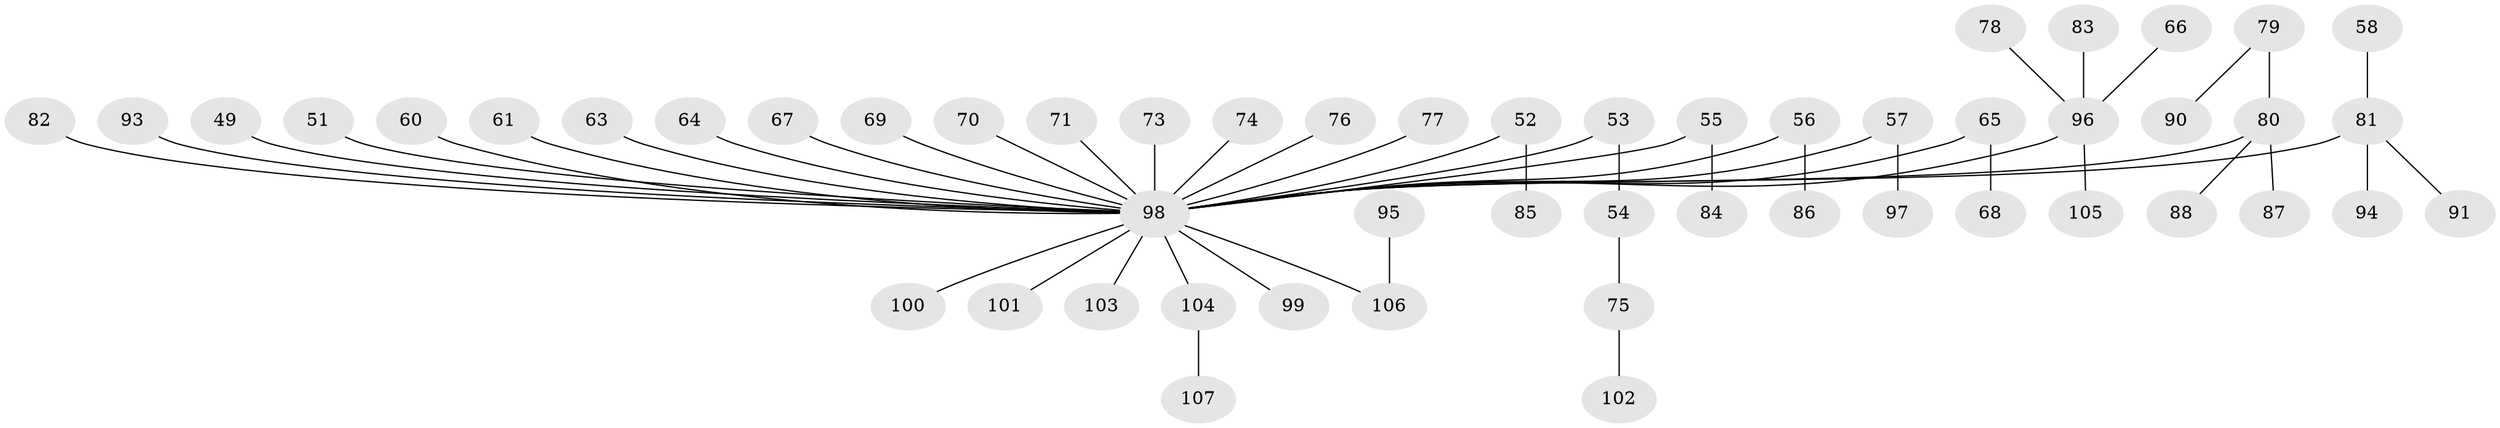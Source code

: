 // original degree distribution, {1: 0.514018691588785, 5: 0.04672897196261682, 7: 0.009345794392523364, 4: 0.056074766355140186, 2: 0.22429906542056074, 8: 0.009345794392523364, 3: 0.14018691588785046}
// Generated by graph-tools (version 1.1) at 2025/52/03/09/25 04:52:32]
// undirected, 53 vertices, 52 edges
graph export_dot {
graph [start="1"]
  node [color=gray90,style=filled];
  49;
  51;
  52;
  53;
  54;
  55;
  56;
  57;
  58;
  60;
  61;
  63;
  64;
  65 [super="+37"];
  66;
  67;
  68;
  69;
  70;
  71;
  73;
  74;
  75;
  76;
  77;
  78;
  79;
  80 [super="+23"];
  81 [super="+26+35"];
  82;
  83;
  84;
  85;
  86;
  87;
  88;
  90;
  91;
  93;
  94;
  95;
  96 [super="+28+38"];
  97;
  98 [super="+18+62+92+31+33+45"];
  99;
  100;
  101;
  102;
  103;
  104 [super="+59"];
  105;
  106 [super="+48"];
  107;
  49 -- 98;
  51 -- 98;
  52 -- 85;
  52 -- 98;
  53 -- 54;
  53 -- 98;
  54 -- 75;
  55 -- 84;
  55 -- 98;
  56 -- 86;
  56 -- 98;
  57 -- 97;
  57 -- 98;
  58 -- 81;
  60 -- 98;
  61 -- 98;
  63 -- 98;
  64 -- 98;
  65 -- 68;
  65 -- 98;
  66 -- 96;
  67 -- 98;
  69 -- 98;
  70 -- 98;
  71 -- 98;
  73 -- 98;
  74 -- 98;
  75 -- 102;
  76 -- 98;
  77 -- 98;
  78 -- 96;
  79 -- 90;
  79 -- 80;
  80 -- 87;
  80 -- 88;
  80 -- 98;
  81 -- 91;
  81 -- 94;
  81 -- 98;
  82 -- 98;
  83 -- 96;
  93 -- 98;
  95 -- 106;
  96 -- 105;
  96 -- 98;
  98 -- 99;
  98 -- 100;
  98 -- 101;
  98 -- 103;
  98 -- 104;
  98 -- 106;
  104 -- 107;
}
